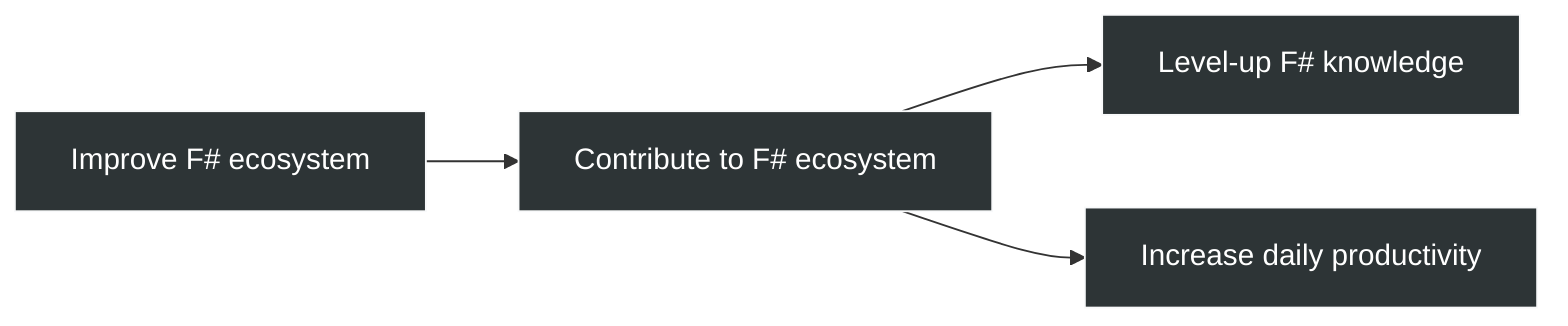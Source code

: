 graph LR
A["Improve F# ecosystem"]
B["Contribute to F# ecosystem"]
C["Level-up F# knowledge"]
D["Increase daily productivity"]

A --> B
B --> C
B --> D
style A fill:#2d3436,stroke:#F8F9FA,color:#FFF
style B fill:#2d3436,stroke:#F8F9FA,color:#FFF
style C fill:#2d3436,stroke:#F8F9FA,color:#FFF
style D fill:#2d3436,stroke:#F8F9FA,color:#FFF